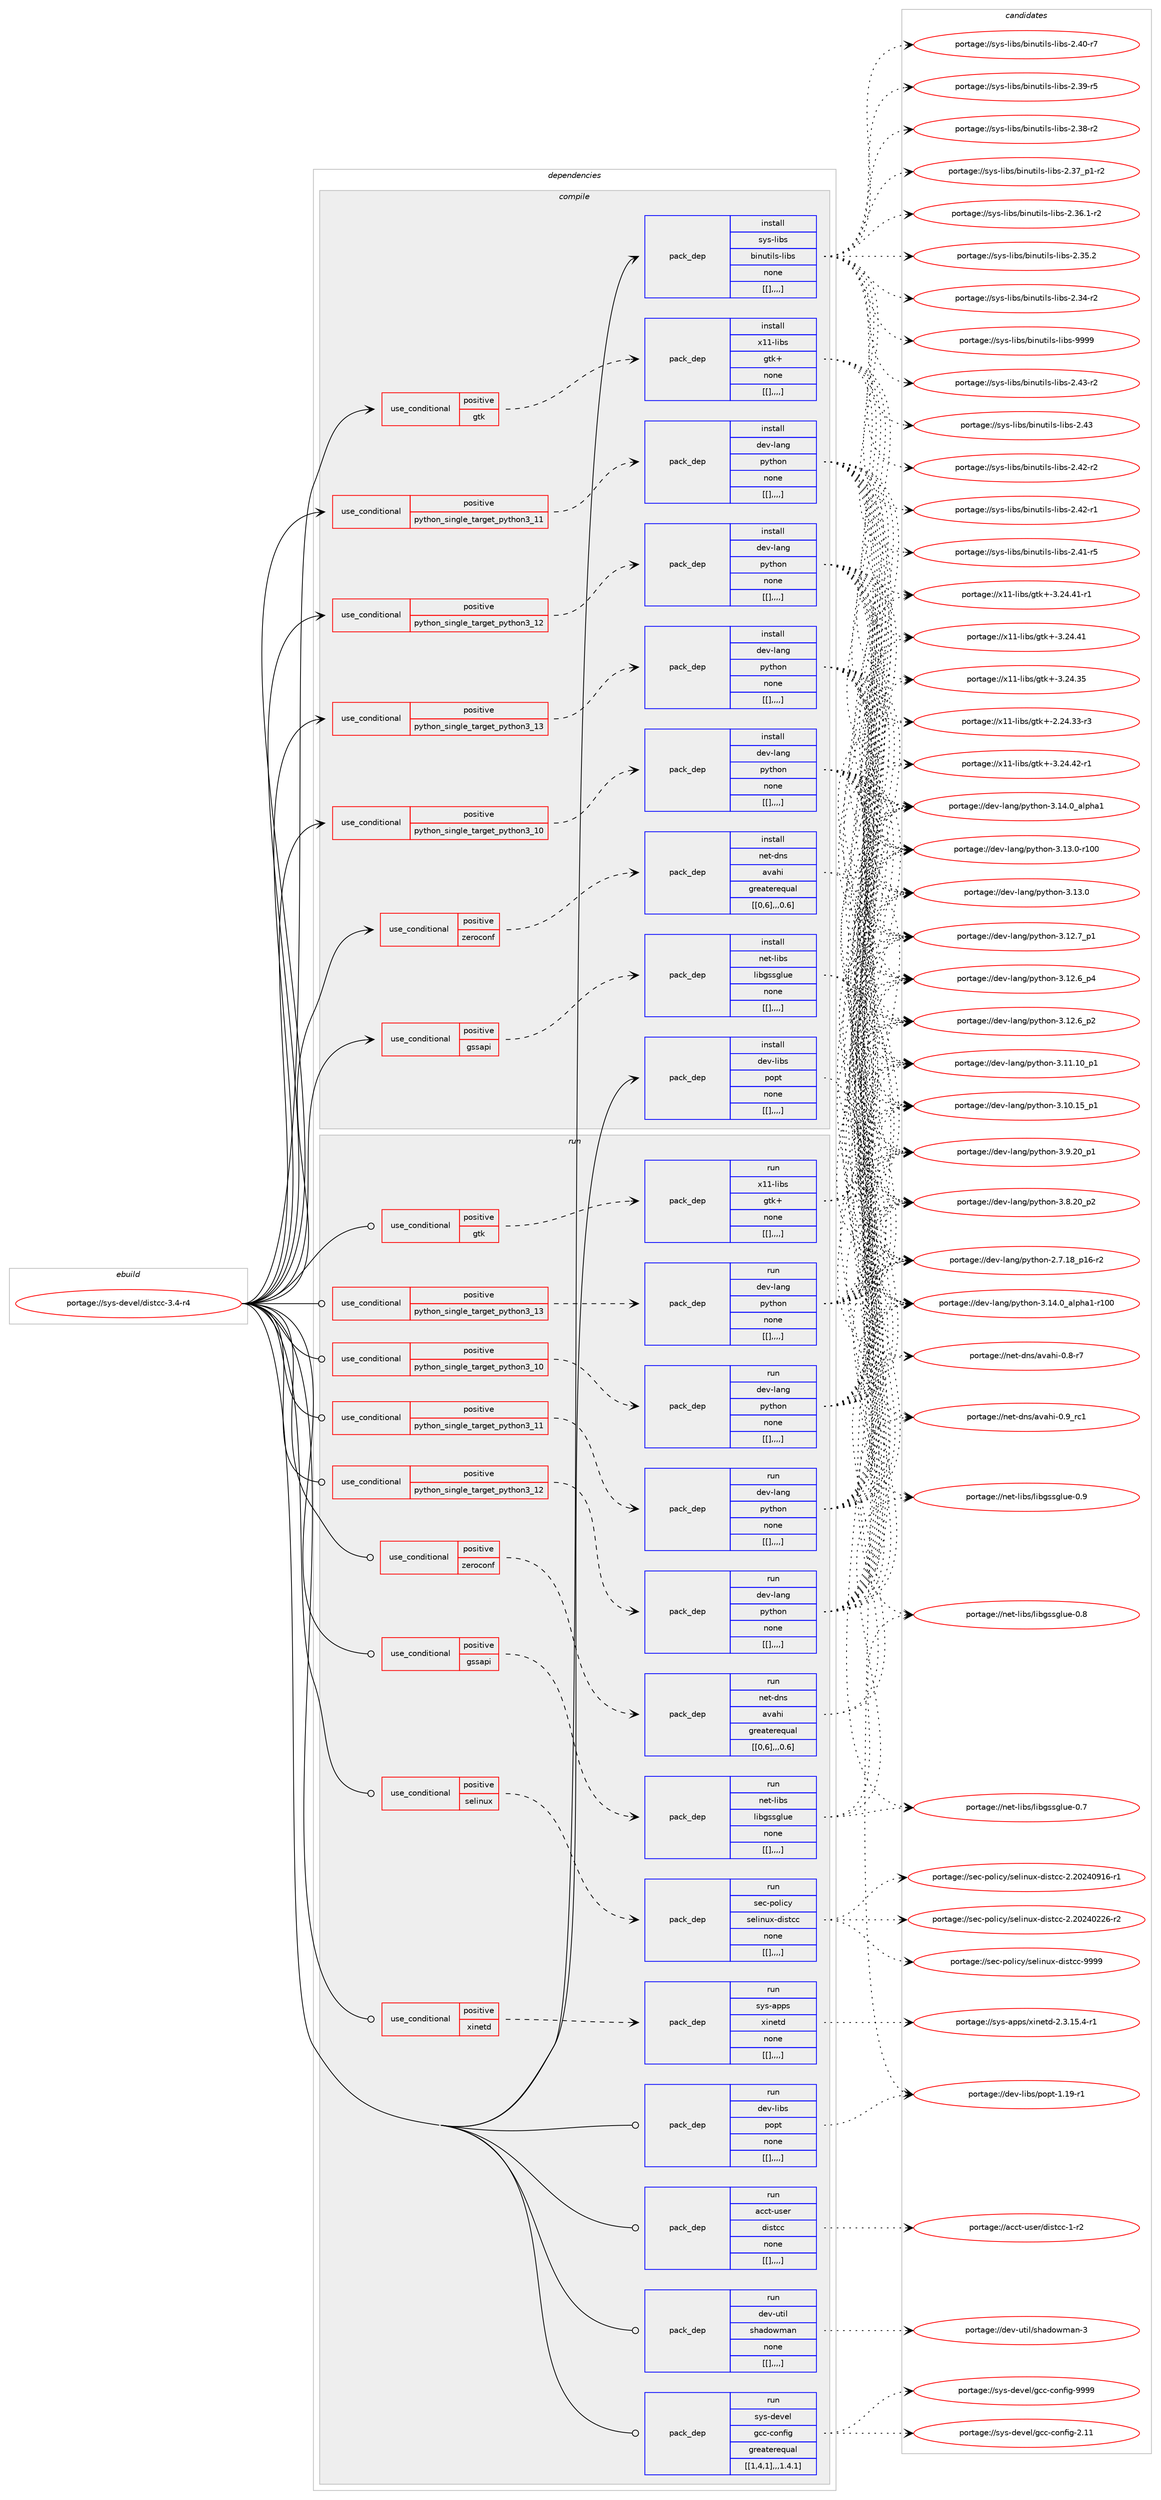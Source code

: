 digraph prolog {

# *************
# Graph options
# *************

newrank=true;
concentrate=true;
compound=true;
graph [rankdir=LR,fontname=Helvetica,fontsize=10,ranksep=1.5];#, ranksep=2.5, nodesep=0.2];
edge  [arrowhead=vee];
node  [fontname=Helvetica,fontsize=10];

# **********
# The ebuild
# **********

subgraph cluster_leftcol {
color=gray;
label=<<i>ebuild</i>>;
id [label="portage://sys-devel/distcc-3.4-r4", color=red, width=4, href="../sys-devel/distcc-3.4-r4.svg"];
}

# ****************
# The dependencies
# ****************

subgraph cluster_midcol {
color=gray;
label=<<i>dependencies</i>>;
subgraph cluster_compile {
fillcolor="#eeeeee";
style=filled;
label=<<i>compile</i>>;
subgraph cond121644 {
dependency455904 [label=<<TABLE BORDER="0" CELLBORDER="1" CELLSPACING="0" CELLPADDING="4"><TR><TD ROWSPAN="3" CELLPADDING="10">use_conditional</TD></TR><TR><TD>positive</TD></TR><TR><TD>gssapi</TD></TR></TABLE>>, shape=none, color=red];
subgraph pack331069 {
dependency455944 [label=<<TABLE BORDER="0" CELLBORDER="1" CELLSPACING="0" CELLPADDING="4" WIDTH="220"><TR><TD ROWSPAN="6" CELLPADDING="30">pack_dep</TD></TR><TR><TD WIDTH="110">install</TD></TR><TR><TD>net-libs</TD></TR><TR><TD>libgssglue</TD></TR><TR><TD>none</TD></TR><TR><TD>[[],,,,]</TD></TR></TABLE>>, shape=none, color=blue];
}
dependency455904:e -> dependency455944:w [weight=20,style="dashed",arrowhead="vee"];
}
id:e -> dependency455904:w [weight=20,style="solid",arrowhead="vee"];
subgraph cond121662 {
dependency455953 [label=<<TABLE BORDER="0" CELLBORDER="1" CELLSPACING="0" CELLPADDING="4"><TR><TD ROWSPAN="3" CELLPADDING="10">use_conditional</TD></TR><TR><TD>positive</TD></TR><TR><TD>gtk</TD></TR></TABLE>>, shape=none, color=red];
subgraph pack331072 {
dependency455955 [label=<<TABLE BORDER="0" CELLBORDER="1" CELLSPACING="0" CELLPADDING="4" WIDTH="220"><TR><TD ROWSPAN="6" CELLPADDING="30">pack_dep</TD></TR><TR><TD WIDTH="110">install</TD></TR><TR><TD>x11-libs</TD></TR><TR><TD>gtk+</TD></TR><TR><TD>none</TD></TR><TR><TD>[[],,,,]</TD></TR></TABLE>>, shape=none, color=blue];
}
dependency455953:e -> dependency455955:w [weight=20,style="dashed",arrowhead="vee"];
}
id:e -> dependency455953:w [weight=20,style="solid",arrowhead="vee"];
subgraph cond121668 {
dependency455976 [label=<<TABLE BORDER="0" CELLBORDER="1" CELLSPACING="0" CELLPADDING="4"><TR><TD ROWSPAN="3" CELLPADDING="10">use_conditional</TD></TR><TR><TD>positive</TD></TR><TR><TD>python_single_target_python3_10</TD></TR></TABLE>>, shape=none, color=red];
subgraph pack331112 {
dependency456007 [label=<<TABLE BORDER="0" CELLBORDER="1" CELLSPACING="0" CELLPADDING="4" WIDTH="220"><TR><TD ROWSPAN="6" CELLPADDING="30">pack_dep</TD></TR><TR><TD WIDTH="110">install</TD></TR><TR><TD>dev-lang</TD></TR><TR><TD>python</TD></TR><TR><TD>none</TD></TR><TR><TD>[[],,,,]</TD></TR></TABLE>>, shape=none, color=blue];
}
dependency455976:e -> dependency456007:w [weight=20,style="dashed",arrowhead="vee"];
}
id:e -> dependency455976:w [weight=20,style="solid",arrowhead="vee"];
subgraph cond121683 {
dependency456011 [label=<<TABLE BORDER="0" CELLBORDER="1" CELLSPACING="0" CELLPADDING="4"><TR><TD ROWSPAN="3" CELLPADDING="10">use_conditional</TD></TR><TR><TD>positive</TD></TR><TR><TD>python_single_target_python3_11</TD></TR></TABLE>>, shape=none, color=red];
subgraph pack331127 {
dependency456047 [label=<<TABLE BORDER="0" CELLBORDER="1" CELLSPACING="0" CELLPADDING="4" WIDTH="220"><TR><TD ROWSPAN="6" CELLPADDING="30">pack_dep</TD></TR><TR><TD WIDTH="110">install</TD></TR><TR><TD>dev-lang</TD></TR><TR><TD>python</TD></TR><TR><TD>none</TD></TR><TR><TD>[[],,,,]</TD></TR></TABLE>>, shape=none, color=blue];
}
dependency456011:e -> dependency456047:w [weight=20,style="dashed",arrowhead="vee"];
}
id:e -> dependency456011:w [weight=20,style="solid",arrowhead="vee"];
subgraph cond121693 {
dependency456050 [label=<<TABLE BORDER="0" CELLBORDER="1" CELLSPACING="0" CELLPADDING="4"><TR><TD ROWSPAN="3" CELLPADDING="10">use_conditional</TD></TR><TR><TD>positive</TD></TR><TR><TD>python_single_target_python3_12</TD></TR></TABLE>>, shape=none, color=red];
subgraph pack331150 {
dependency456084 [label=<<TABLE BORDER="0" CELLBORDER="1" CELLSPACING="0" CELLPADDING="4" WIDTH="220"><TR><TD ROWSPAN="6" CELLPADDING="30">pack_dep</TD></TR><TR><TD WIDTH="110">install</TD></TR><TR><TD>dev-lang</TD></TR><TR><TD>python</TD></TR><TR><TD>none</TD></TR><TR><TD>[[],,,,]</TD></TR></TABLE>>, shape=none, color=blue];
}
dependency456050:e -> dependency456084:w [weight=20,style="dashed",arrowhead="vee"];
}
id:e -> dependency456050:w [weight=20,style="solid",arrowhead="vee"];
subgraph cond121710 {
dependency456088 [label=<<TABLE BORDER="0" CELLBORDER="1" CELLSPACING="0" CELLPADDING="4"><TR><TD ROWSPAN="3" CELLPADDING="10">use_conditional</TD></TR><TR><TD>positive</TD></TR><TR><TD>python_single_target_python3_13</TD></TR></TABLE>>, shape=none, color=red];
subgraph pack331190 {
dependency456164 [label=<<TABLE BORDER="0" CELLBORDER="1" CELLSPACING="0" CELLPADDING="4" WIDTH="220"><TR><TD ROWSPAN="6" CELLPADDING="30">pack_dep</TD></TR><TR><TD WIDTH="110">install</TD></TR><TR><TD>dev-lang</TD></TR><TR><TD>python</TD></TR><TR><TD>none</TD></TR><TR><TD>[[],,,,]</TD></TR></TABLE>>, shape=none, color=blue];
}
dependency456088:e -> dependency456164:w [weight=20,style="dashed",arrowhead="vee"];
}
id:e -> dependency456088:w [weight=20,style="solid",arrowhead="vee"];
subgraph cond121752 {
dependency456182 [label=<<TABLE BORDER="0" CELLBORDER="1" CELLSPACING="0" CELLPADDING="4"><TR><TD ROWSPAN="3" CELLPADDING="10">use_conditional</TD></TR><TR><TD>positive</TD></TR><TR><TD>zeroconf</TD></TR></TABLE>>, shape=none, color=red];
subgraph pack331234 {
dependency456245 [label=<<TABLE BORDER="0" CELLBORDER="1" CELLSPACING="0" CELLPADDING="4" WIDTH="220"><TR><TD ROWSPAN="6" CELLPADDING="30">pack_dep</TD></TR><TR><TD WIDTH="110">install</TD></TR><TR><TD>net-dns</TD></TR><TR><TD>avahi</TD></TR><TR><TD>greaterequal</TD></TR><TR><TD>[[0,6],,,0.6]</TD></TR></TABLE>>, shape=none, color=blue];
}
dependency456182:e -> dependency456245:w [weight=20,style="dashed",arrowhead="vee"];
}
id:e -> dependency456182:w [weight=20,style="solid",arrowhead="vee"];
subgraph pack331272 {
dependency456270 [label=<<TABLE BORDER="0" CELLBORDER="1" CELLSPACING="0" CELLPADDING="4" WIDTH="220"><TR><TD ROWSPAN="6" CELLPADDING="30">pack_dep</TD></TR><TR><TD WIDTH="110">install</TD></TR><TR><TD>dev-libs</TD></TR><TR><TD>popt</TD></TR><TR><TD>none</TD></TR><TR><TD>[[],,,,]</TD></TR></TABLE>>, shape=none, color=blue];
}
id:e -> dependency456270:w [weight=20,style="solid",arrowhead="vee"];
subgraph pack331321 {
dependency456377 [label=<<TABLE BORDER="0" CELLBORDER="1" CELLSPACING="0" CELLPADDING="4" WIDTH="220"><TR><TD ROWSPAN="6" CELLPADDING="30">pack_dep</TD></TR><TR><TD WIDTH="110">install</TD></TR><TR><TD>sys-libs</TD></TR><TR><TD>binutils-libs</TD></TR><TR><TD>none</TD></TR><TR><TD>[[],,,,]</TD></TR></TABLE>>, shape=none, color=blue];
}
id:e -> dependency456377:w [weight=20,style="solid",arrowhead="vee"];
}
subgraph cluster_compileandrun {
fillcolor="#eeeeee";
style=filled;
label=<<i>compile and run</i>>;
}
subgraph cluster_run {
fillcolor="#eeeeee";
style=filled;
label=<<i>run</i>>;
subgraph cond121840 {
dependency456382 [label=<<TABLE BORDER="0" CELLBORDER="1" CELLSPACING="0" CELLPADDING="4"><TR><TD ROWSPAN="3" CELLPADDING="10">use_conditional</TD></TR><TR><TD>positive</TD></TR><TR><TD>gssapi</TD></TR></TABLE>>, shape=none, color=red];
subgraph pack331360 {
dependency456429 [label=<<TABLE BORDER="0" CELLBORDER="1" CELLSPACING="0" CELLPADDING="4" WIDTH="220"><TR><TD ROWSPAN="6" CELLPADDING="30">pack_dep</TD></TR><TR><TD WIDTH="110">run</TD></TR><TR><TD>net-libs</TD></TR><TR><TD>libgssglue</TD></TR><TR><TD>none</TD></TR><TR><TD>[[],,,,]</TD></TR></TABLE>>, shape=none, color=blue];
}
dependency456382:e -> dependency456429:w [weight=20,style="dashed",arrowhead="vee"];
}
id:e -> dependency456382:w [weight=20,style="solid",arrowhead="odot"];
subgraph cond121859 {
dependency456460 [label=<<TABLE BORDER="0" CELLBORDER="1" CELLSPACING="0" CELLPADDING="4"><TR><TD ROWSPAN="3" CELLPADDING="10">use_conditional</TD></TR><TR><TD>positive</TD></TR><TR><TD>gtk</TD></TR></TABLE>>, shape=none, color=red];
subgraph pack331386 {
dependency456484 [label=<<TABLE BORDER="0" CELLBORDER="1" CELLSPACING="0" CELLPADDING="4" WIDTH="220"><TR><TD ROWSPAN="6" CELLPADDING="30">pack_dep</TD></TR><TR><TD WIDTH="110">run</TD></TR><TR><TD>x11-libs</TD></TR><TR><TD>gtk+</TD></TR><TR><TD>none</TD></TR><TR><TD>[[],,,,]</TD></TR></TABLE>>, shape=none, color=blue];
}
dependency456460:e -> dependency456484:w [weight=20,style="dashed",arrowhead="vee"];
}
id:e -> dependency456460:w [weight=20,style="solid",arrowhead="odot"];
subgraph cond121885 {
dependency456504 [label=<<TABLE BORDER="0" CELLBORDER="1" CELLSPACING="0" CELLPADDING="4"><TR><TD ROWSPAN="3" CELLPADDING="10">use_conditional</TD></TR><TR><TD>positive</TD></TR><TR><TD>python_single_target_python3_10</TD></TR></TABLE>>, shape=none, color=red];
subgraph pack331405 {
dependency456678 [label=<<TABLE BORDER="0" CELLBORDER="1" CELLSPACING="0" CELLPADDING="4" WIDTH="220"><TR><TD ROWSPAN="6" CELLPADDING="30">pack_dep</TD></TR><TR><TD WIDTH="110">run</TD></TR><TR><TD>dev-lang</TD></TR><TR><TD>python</TD></TR><TR><TD>none</TD></TR><TR><TD>[[],,,,]</TD></TR></TABLE>>, shape=none, color=blue];
}
dependency456504:e -> dependency456678:w [weight=20,style="dashed",arrowhead="vee"];
}
id:e -> dependency456504:w [weight=20,style="solid",arrowhead="odot"];
subgraph cond121961 {
dependency456729 [label=<<TABLE BORDER="0" CELLBORDER="1" CELLSPACING="0" CELLPADDING="4"><TR><TD ROWSPAN="3" CELLPADDING="10">use_conditional</TD></TR><TR><TD>positive</TD></TR><TR><TD>python_single_target_python3_11</TD></TR></TABLE>>, shape=none, color=red];
subgraph pack331559 {
dependency456775 [label=<<TABLE BORDER="0" CELLBORDER="1" CELLSPACING="0" CELLPADDING="4" WIDTH="220"><TR><TD ROWSPAN="6" CELLPADDING="30">pack_dep</TD></TR><TR><TD WIDTH="110">run</TD></TR><TR><TD>dev-lang</TD></TR><TR><TD>python</TD></TR><TR><TD>none</TD></TR><TR><TD>[[],,,,]</TD></TR></TABLE>>, shape=none, color=blue];
}
dependency456729:e -> dependency456775:w [weight=20,style="dashed",arrowhead="vee"];
}
id:e -> dependency456729:w [weight=20,style="solid",arrowhead="odot"];
subgraph cond121995 {
dependency456826 [label=<<TABLE BORDER="0" CELLBORDER="1" CELLSPACING="0" CELLPADDING="4"><TR><TD ROWSPAN="3" CELLPADDING="10">use_conditional</TD></TR><TR><TD>positive</TD></TR><TR><TD>python_single_target_python3_12</TD></TR></TABLE>>, shape=none, color=red];
subgraph pack331684 {
dependency456936 [label=<<TABLE BORDER="0" CELLBORDER="1" CELLSPACING="0" CELLPADDING="4" WIDTH="220"><TR><TD ROWSPAN="6" CELLPADDING="30">pack_dep</TD></TR><TR><TD WIDTH="110">run</TD></TR><TR><TD>dev-lang</TD></TR><TR><TD>python</TD></TR><TR><TD>none</TD></TR><TR><TD>[[],,,,]</TD></TR></TABLE>>, shape=none, color=blue];
}
dependency456826:e -> dependency456936:w [weight=20,style="dashed",arrowhead="vee"];
}
id:e -> dependency456826:w [weight=20,style="solid",arrowhead="odot"];
subgraph cond122042 {
dependency456994 [label=<<TABLE BORDER="0" CELLBORDER="1" CELLSPACING="0" CELLPADDING="4"><TR><TD ROWSPAN="3" CELLPADDING="10">use_conditional</TD></TR><TR><TD>positive</TD></TR><TR><TD>python_single_target_python3_13</TD></TR></TABLE>>, shape=none, color=red];
subgraph pack331737 {
dependency456998 [label=<<TABLE BORDER="0" CELLBORDER="1" CELLSPACING="0" CELLPADDING="4" WIDTH="220"><TR><TD ROWSPAN="6" CELLPADDING="30">pack_dep</TD></TR><TR><TD WIDTH="110">run</TD></TR><TR><TD>dev-lang</TD></TR><TR><TD>python</TD></TR><TR><TD>none</TD></TR><TR><TD>[[],,,,]</TD></TR></TABLE>>, shape=none, color=blue];
}
dependency456994:e -> dependency456998:w [weight=20,style="dashed",arrowhead="vee"];
}
id:e -> dependency456994:w [weight=20,style="solid",arrowhead="odot"];
subgraph cond122053 {
dependency457004 [label=<<TABLE BORDER="0" CELLBORDER="1" CELLSPACING="0" CELLPADDING="4"><TR><TD ROWSPAN="3" CELLPADDING="10">use_conditional</TD></TR><TR><TD>positive</TD></TR><TR><TD>selinux</TD></TR></TABLE>>, shape=none, color=red];
subgraph pack331762 {
dependency457110 [label=<<TABLE BORDER="0" CELLBORDER="1" CELLSPACING="0" CELLPADDING="4" WIDTH="220"><TR><TD ROWSPAN="6" CELLPADDING="30">pack_dep</TD></TR><TR><TD WIDTH="110">run</TD></TR><TR><TD>sec-policy</TD></TR><TR><TD>selinux-distcc</TD></TR><TR><TD>none</TD></TR><TR><TD>[[],,,,]</TD></TR></TABLE>>, shape=none, color=blue];
}
dependency457004:e -> dependency457110:w [weight=20,style="dashed",arrowhead="vee"];
}
id:e -> dependency457004:w [weight=20,style="solid",arrowhead="odot"];
subgraph cond122091 {
dependency457120 [label=<<TABLE BORDER="0" CELLBORDER="1" CELLSPACING="0" CELLPADDING="4"><TR><TD ROWSPAN="3" CELLPADDING="10">use_conditional</TD></TR><TR><TD>positive</TD></TR><TR><TD>xinetd</TD></TR></TABLE>>, shape=none, color=red];
subgraph pack331816 {
dependency457141 [label=<<TABLE BORDER="0" CELLBORDER="1" CELLSPACING="0" CELLPADDING="4" WIDTH="220"><TR><TD ROWSPAN="6" CELLPADDING="30">pack_dep</TD></TR><TR><TD WIDTH="110">run</TD></TR><TR><TD>sys-apps</TD></TR><TR><TD>xinetd</TD></TR><TR><TD>none</TD></TR><TR><TD>[[],,,,]</TD></TR></TABLE>>, shape=none, color=blue];
}
dependency457120:e -> dependency457141:w [weight=20,style="dashed",arrowhead="vee"];
}
id:e -> dependency457120:w [weight=20,style="solid",arrowhead="odot"];
subgraph cond122113 {
dependency457304 [label=<<TABLE BORDER="0" CELLBORDER="1" CELLSPACING="0" CELLPADDING="4"><TR><TD ROWSPAN="3" CELLPADDING="10">use_conditional</TD></TR><TR><TD>positive</TD></TR><TR><TD>zeroconf</TD></TR></TABLE>>, shape=none, color=red];
subgraph pack331968 {
dependency457481 [label=<<TABLE BORDER="0" CELLBORDER="1" CELLSPACING="0" CELLPADDING="4" WIDTH="220"><TR><TD ROWSPAN="6" CELLPADDING="30">pack_dep</TD></TR><TR><TD WIDTH="110">run</TD></TR><TR><TD>net-dns</TD></TR><TR><TD>avahi</TD></TR><TR><TD>greaterequal</TD></TR><TR><TD>[[0,6],,,0.6]</TD></TR></TABLE>>, shape=none, color=blue];
}
dependency457304:e -> dependency457481:w [weight=20,style="dashed",arrowhead="vee"];
}
id:e -> dependency457304:w [weight=20,style="solid",arrowhead="odot"];
subgraph pack332061 {
dependency457564 [label=<<TABLE BORDER="0" CELLBORDER="1" CELLSPACING="0" CELLPADDING="4" WIDTH="220"><TR><TD ROWSPAN="6" CELLPADDING="30">pack_dep</TD></TR><TR><TD WIDTH="110">run</TD></TR><TR><TD>acct-user</TD></TR><TR><TD>distcc</TD></TR><TR><TD>none</TD></TR><TR><TD>[[],,,,]</TD></TR></TABLE>>, shape=none, color=blue];
}
id:e -> dependency457564:w [weight=20,style="solid",arrowhead="odot"];
subgraph pack332131 {
dependency457678 [label=<<TABLE BORDER="0" CELLBORDER="1" CELLSPACING="0" CELLPADDING="4" WIDTH="220"><TR><TD ROWSPAN="6" CELLPADDING="30">pack_dep</TD></TR><TR><TD WIDTH="110">run</TD></TR><TR><TD>dev-libs</TD></TR><TR><TD>popt</TD></TR><TR><TD>none</TD></TR><TR><TD>[[],,,,]</TD></TR></TABLE>>, shape=none, color=blue];
}
id:e -> dependency457678:w [weight=20,style="solid",arrowhead="odot"];
subgraph pack332192 {
dependency457714 [label=<<TABLE BORDER="0" CELLBORDER="1" CELLSPACING="0" CELLPADDING="4" WIDTH="220"><TR><TD ROWSPAN="6" CELLPADDING="30">pack_dep</TD></TR><TR><TD WIDTH="110">run</TD></TR><TR><TD>dev-util</TD></TR><TR><TD>shadowman</TD></TR><TR><TD>none</TD></TR><TR><TD>[[],,,,]</TD></TR></TABLE>>, shape=none, color=blue];
}
id:e -> dependency457714:w [weight=20,style="solid",arrowhead="odot"];
subgraph pack332245 {
dependency457808 [label=<<TABLE BORDER="0" CELLBORDER="1" CELLSPACING="0" CELLPADDING="4" WIDTH="220"><TR><TD ROWSPAN="6" CELLPADDING="30">pack_dep</TD></TR><TR><TD WIDTH="110">run</TD></TR><TR><TD>sys-devel</TD></TR><TR><TD>gcc-config</TD></TR><TR><TD>greaterequal</TD></TR><TR><TD>[[1,4,1],,,1.4.1]</TD></TR></TABLE>>, shape=none, color=blue];
}
id:e -> dependency457808:w [weight=20,style="solid",arrowhead="odot"];
}
}

# **************
# The candidates
# **************

subgraph cluster_choices {
rank=same;
color=gray;
label=<<i>candidates</i>>;

subgraph choice331198 {
color=black;
nodesep=1;
choice1101011164510810598115471081059810311511510310811710145484657 [label="portage://net-libs/libgssglue-0.9", color=red, width=4,href="../net-libs/libgssglue-0.9.svg"];
choice1101011164510810598115471081059810311511510310811710145484656 [label="portage://net-libs/libgssglue-0.8", color=red, width=4,href="../net-libs/libgssglue-0.8.svg"];
choice1101011164510810598115471081059810311511510310811710145484655 [label="portage://net-libs/libgssglue-0.7", color=red, width=4,href="../net-libs/libgssglue-0.7.svg"];
dependency455944:e -> choice1101011164510810598115471081059810311511510310811710145484657:w [style=dotted,weight="100"];
dependency455944:e -> choice1101011164510810598115471081059810311511510310811710145484656:w [style=dotted,weight="100"];
dependency455944:e -> choice1101011164510810598115471081059810311511510310811710145484655:w [style=dotted,weight="100"];
}
subgraph choice331225 {
color=black;
nodesep=1;
choice12049494510810598115471031161074345514650524652504511449 [label="portage://x11-libs/gtk+-3.24.42-r1", color=red, width=4,href="../x11-libs/gtk+-3.24.42-r1.svg"];
choice12049494510810598115471031161074345514650524652494511449 [label="portage://x11-libs/gtk+-3.24.41-r1", color=red, width=4,href="../x11-libs/gtk+-3.24.41-r1.svg"];
choice1204949451081059811547103116107434551465052465249 [label="portage://x11-libs/gtk+-3.24.41", color=red, width=4,href="../x11-libs/gtk+-3.24.41.svg"];
choice1204949451081059811547103116107434551465052465153 [label="portage://x11-libs/gtk+-3.24.35", color=red, width=4,href="../x11-libs/gtk+-3.24.35.svg"];
choice12049494510810598115471031161074345504650524651514511451 [label="portage://x11-libs/gtk+-2.24.33-r3", color=red, width=4,href="../x11-libs/gtk+-2.24.33-r3.svg"];
dependency455955:e -> choice12049494510810598115471031161074345514650524652504511449:w [style=dotted,weight="100"];
dependency455955:e -> choice12049494510810598115471031161074345514650524652494511449:w [style=dotted,weight="100"];
dependency455955:e -> choice1204949451081059811547103116107434551465052465249:w [style=dotted,weight="100"];
dependency455955:e -> choice1204949451081059811547103116107434551465052465153:w [style=dotted,weight="100"];
dependency455955:e -> choice12049494510810598115471031161074345504650524651514511451:w [style=dotted,weight="100"];
}
subgraph choice331234 {
color=black;
nodesep=1;
choice100101118451089711010347112121116104111110455146495246489597108112104974945114494848 [label="portage://dev-lang/python-3.14.0_alpha1-r100", color=red, width=4,href="../dev-lang/python-3.14.0_alpha1-r100.svg"];
choice1001011184510897110103471121211161041111104551464952464895971081121049749 [label="portage://dev-lang/python-3.14.0_alpha1", color=red, width=4,href="../dev-lang/python-3.14.0_alpha1.svg"];
choice1001011184510897110103471121211161041111104551464951464845114494848 [label="portage://dev-lang/python-3.13.0-r100", color=red, width=4,href="../dev-lang/python-3.13.0-r100.svg"];
choice10010111845108971101034711212111610411111045514649514648 [label="portage://dev-lang/python-3.13.0", color=red, width=4,href="../dev-lang/python-3.13.0.svg"];
choice100101118451089711010347112121116104111110455146495046559511249 [label="portage://dev-lang/python-3.12.7_p1", color=red, width=4,href="../dev-lang/python-3.12.7_p1.svg"];
choice100101118451089711010347112121116104111110455146495046549511252 [label="portage://dev-lang/python-3.12.6_p4", color=red, width=4,href="../dev-lang/python-3.12.6_p4.svg"];
choice100101118451089711010347112121116104111110455146495046549511250 [label="portage://dev-lang/python-3.12.6_p2", color=red, width=4,href="../dev-lang/python-3.12.6_p2.svg"];
choice10010111845108971101034711212111610411111045514649494649489511249 [label="portage://dev-lang/python-3.11.10_p1", color=red, width=4,href="../dev-lang/python-3.11.10_p1.svg"];
choice10010111845108971101034711212111610411111045514649484649539511249 [label="portage://dev-lang/python-3.10.15_p1", color=red, width=4,href="../dev-lang/python-3.10.15_p1.svg"];
choice100101118451089711010347112121116104111110455146574650489511249 [label="portage://dev-lang/python-3.9.20_p1", color=red, width=4,href="../dev-lang/python-3.9.20_p1.svg"];
choice100101118451089711010347112121116104111110455146564650489511250 [label="portage://dev-lang/python-3.8.20_p2", color=red, width=4,href="../dev-lang/python-3.8.20_p2.svg"];
choice100101118451089711010347112121116104111110455046554649569511249544511450 [label="portage://dev-lang/python-2.7.18_p16-r2", color=red, width=4,href="../dev-lang/python-2.7.18_p16-r2.svg"];
dependency456007:e -> choice100101118451089711010347112121116104111110455146495246489597108112104974945114494848:w [style=dotted,weight="100"];
dependency456007:e -> choice1001011184510897110103471121211161041111104551464952464895971081121049749:w [style=dotted,weight="100"];
dependency456007:e -> choice1001011184510897110103471121211161041111104551464951464845114494848:w [style=dotted,weight="100"];
dependency456007:e -> choice10010111845108971101034711212111610411111045514649514648:w [style=dotted,weight="100"];
dependency456007:e -> choice100101118451089711010347112121116104111110455146495046559511249:w [style=dotted,weight="100"];
dependency456007:e -> choice100101118451089711010347112121116104111110455146495046549511252:w [style=dotted,weight="100"];
dependency456007:e -> choice100101118451089711010347112121116104111110455146495046549511250:w [style=dotted,weight="100"];
dependency456007:e -> choice10010111845108971101034711212111610411111045514649494649489511249:w [style=dotted,weight="100"];
dependency456007:e -> choice10010111845108971101034711212111610411111045514649484649539511249:w [style=dotted,weight="100"];
dependency456007:e -> choice100101118451089711010347112121116104111110455146574650489511249:w [style=dotted,weight="100"];
dependency456007:e -> choice100101118451089711010347112121116104111110455146564650489511250:w [style=dotted,weight="100"];
dependency456007:e -> choice100101118451089711010347112121116104111110455046554649569511249544511450:w [style=dotted,weight="100"];
}
subgraph choice331248 {
color=black;
nodesep=1;
choice100101118451089711010347112121116104111110455146495246489597108112104974945114494848 [label="portage://dev-lang/python-3.14.0_alpha1-r100", color=red, width=4,href="../dev-lang/python-3.14.0_alpha1-r100.svg"];
choice1001011184510897110103471121211161041111104551464952464895971081121049749 [label="portage://dev-lang/python-3.14.0_alpha1", color=red, width=4,href="../dev-lang/python-3.14.0_alpha1.svg"];
choice1001011184510897110103471121211161041111104551464951464845114494848 [label="portage://dev-lang/python-3.13.0-r100", color=red, width=4,href="../dev-lang/python-3.13.0-r100.svg"];
choice10010111845108971101034711212111610411111045514649514648 [label="portage://dev-lang/python-3.13.0", color=red, width=4,href="../dev-lang/python-3.13.0.svg"];
choice100101118451089711010347112121116104111110455146495046559511249 [label="portage://dev-lang/python-3.12.7_p1", color=red, width=4,href="../dev-lang/python-3.12.7_p1.svg"];
choice100101118451089711010347112121116104111110455146495046549511252 [label="portage://dev-lang/python-3.12.6_p4", color=red, width=4,href="../dev-lang/python-3.12.6_p4.svg"];
choice100101118451089711010347112121116104111110455146495046549511250 [label="portage://dev-lang/python-3.12.6_p2", color=red, width=4,href="../dev-lang/python-3.12.6_p2.svg"];
choice10010111845108971101034711212111610411111045514649494649489511249 [label="portage://dev-lang/python-3.11.10_p1", color=red, width=4,href="../dev-lang/python-3.11.10_p1.svg"];
choice10010111845108971101034711212111610411111045514649484649539511249 [label="portage://dev-lang/python-3.10.15_p1", color=red, width=4,href="../dev-lang/python-3.10.15_p1.svg"];
choice100101118451089711010347112121116104111110455146574650489511249 [label="portage://dev-lang/python-3.9.20_p1", color=red, width=4,href="../dev-lang/python-3.9.20_p1.svg"];
choice100101118451089711010347112121116104111110455146564650489511250 [label="portage://dev-lang/python-3.8.20_p2", color=red, width=4,href="../dev-lang/python-3.8.20_p2.svg"];
choice100101118451089711010347112121116104111110455046554649569511249544511450 [label="portage://dev-lang/python-2.7.18_p16-r2", color=red, width=4,href="../dev-lang/python-2.7.18_p16-r2.svg"];
dependency456047:e -> choice100101118451089711010347112121116104111110455146495246489597108112104974945114494848:w [style=dotted,weight="100"];
dependency456047:e -> choice1001011184510897110103471121211161041111104551464952464895971081121049749:w [style=dotted,weight="100"];
dependency456047:e -> choice1001011184510897110103471121211161041111104551464951464845114494848:w [style=dotted,weight="100"];
dependency456047:e -> choice10010111845108971101034711212111610411111045514649514648:w [style=dotted,weight="100"];
dependency456047:e -> choice100101118451089711010347112121116104111110455146495046559511249:w [style=dotted,weight="100"];
dependency456047:e -> choice100101118451089711010347112121116104111110455146495046549511252:w [style=dotted,weight="100"];
dependency456047:e -> choice100101118451089711010347112121116104111110455146495046549511250:w [style=dotted,weight="100"];
dependency456047:e -> choice10010111845108971101034711212111610411111045514649494649489511249:w [style=dotted,weight="100"];
dependency456047:e -> choice10010111845108971101034711212111610411111045514649484649539511249:w [style=dotted,weight="100"];
dependency456047:e -> choice100101118451089711010347112121116104111110455146574650489511249:w [style=dotted,weight="100"];
dependency456047:e -> choice100101118451089711010347112121116104111110455146564650489511250:w [style=dotted,weight="100"];
dependency456047:e -> choice100101118451089711010347112121116104111110455046554649569511249544511450:w [style=dotted,weight="100"];
}
subgraph choice331290 {
color=black;
nodesep=1;
choice100101118451089711010347112121116104111110455146495246489597108112104974945114494848 [label="portage://dev-lang/python-3.14.0_alpha1-r100", color=red, width=4,href="../dev-lang/python-3.14.0_alpha1-r100.svg"];
choice1001011184510897110103471121211161041111104551464952464895971081121049749 [label="portage://dev-lang/python-3.14.0_alpha1", color=red, width=4,href="../dev-lang/python-3.14.0_alpha1.svg"];
choice1001011184510897110103471121211161041111104551464951464845114494848 [label="portage://dev-lang/python-3.13.0-r100", color=red, width=4,href="../dev-lang/python-3.13.0-r100.svg"];
choice10010111845108971101034711212111610411111045514649514648 [label="portage://dev-lang/python-3.13.0", color=red, width=4,href="../dev-lang/python-3.13.0.svg"];
choice100101118451089711010347112121116104111110455146495046559511249 [label="portage://dev-lang/python-3.12.7_p1", color=red, width=4,href="../dev-lang/python-3.12.7_p1.svg"];
choice100101118451089711010347112121116104111110455146495046549511252 [label="portage://dev-lang/python-3.12.6_p4", color=red, width=4,href="../dev-lang/python-3.12.6_p4.svg"];
choice100101118451089711010347112121116104111110455146495046549511250 [label="portage://dev-lang/python-3.12.6_p2", color=red, width=4,href="../dev-lang/python-3.12.6_p2.svg"];
choice10010111845108971101034711212111610411111045514649494649489511249 [label="portage://dev-lang/python-3.11.10_p1", color=red, width=4,href="../dev-lang/python-3.11.10_p1.svg"];
choice10010111845108971101034711212111610411111045514649484649539511249 [label="portage://dev-lang/python-3.10.15_p1", color=red, width=4,href="../dev-lang/python-3.10.15_p1.svg"];
choice100101118451089711010347112121116104111110455146574650489511249 [label="portage://dev-lang/python-3.9.20_p1", color=red, width=4,href="../dev-lang/python-3.9.20_p1.svg"];
choice100101118451089711010347112121116104111110455146564650489511250 [label="portage://dev-lang/python-3.8.20_p2", color=red, width=4,href="../dev-lang/python-3.8.20_p2.svg"];
choice100101118451089711010347112121116104111110455046554649569511249544511450 [label="portage://dev-lang/python-2.7.18_p16-r2", color=red, width=4,href="../dev-lang/python-2.7.18_p16-r2.svg"];
dependency456084:e -> choice100101118451089711010347112121116104111110455146495246489597108112104974945114494848:w [style=dotted,weight="100"];
dependency456084:e -> choice1001011184510897110103471121211161041111104551464952464895971081121049749:w [style=dotted,weight="100"];
dependency456084:e -> choice1001011184510897110103471121211161041111104551464951464845114494848:w [style=dotted,weight="100"];
dependency456084:e -> choice10010111845108971101034711212111610411111045514649514648:w [style=dotted,weight="100"];
dependency456084:e -> choice100101118451089711010347112121116104111110455146495046559511249:w [style=dotted,weight="100"];
dependency456084:e -> choice100101118451089711010347112121116104111110455146495046549511252:w [style=dotted,weight="100"];
dependency456084:e -> choice100101118451089711010347112121116104111110455146495046549511250:w [style=dotted,weight="100"];
dependency456084:e -> choice10010111845108971101034711212111610411111045514649494649489511249:w [style=dotted,weight="100"];
dependency456084:e -> choice10010111845108971101034711212111610411111045514649484649539511249:w [style=dotted,weight="100"];
dependency456084:e -> choice100101118451089711010347112121116104111110455146574650489511249:w [style=dotted,weight="100"];
dependency456084:e -> choice100101118451089711010347112121116104111110455146564650489511250:w [style=dotted,weight="100"];
dependency456084:e -> choice100101118451089711010347112121116104111110455046554649569511249544511450:w [style=dotted,weight="100"];
}
subgraph choice331305 {
color=black;
nodesep=1;
choice100101118451089711010347112121116104111110455146495246489597108112104974945114494848 [label="portage://dev-lang/python-3.14.0_alpha1-r100", color=red, width=4,href="../dev-lang/python-3.14.0_alpha1-r100.svg"];
choice1001011184510897110103471121211161041111104551464952464895971081121049749 [label="portage://dev-lang/python-3.14.0_alpha1", color=red, width=4,href="../dev-lang/python-3.14.0_alpha1.svg"];
choice1001011184510897110103471121211161041111104551464951464845114494848 [label="portage://dev-lang/python-3.13.0-r100", color=red, width=4,href="../dev-lang/python-3.13.0-r100.svg"];
choice10010111845108971101034711212111610411111045514649514648 [label="portage://dev-lang/python-3.13.0", color=red, width=4,href="../dev-lang/python-3.13.0.svg"];
choice100101118451089711010347112121116104111110455146495046559511249 [label="portage://dev-lang/python-3.12.7_p1", color=red, width=4,href="../dev-lang/python-3.12.7_p1.svg"];
choice100101118451089711010347112121116104111110455146495046549511252 [label="portage://dev-lang/python-3.12.6_p4", color=red, width=4,href="../dev-lang/python-3.12.6_p4.svg"];
choice100101118451089711010347112121116104111110455146495046549511250 [label="portage://dev-lang/python-3.12.6_p2", color=red, width=4,href="../dev-lang/python-3.12.6_p2.svg"];
choice10010111845108971101034711212111610411111045514649494649489511249 [label="portage://dev-lang/python-3.11.10_p1", color=red, width=4,href="../dev-lang/python-3.11.10_p1.svg"];
choice10010111845108971101034711212111610411111045514649484649539511249 [label="portage://dev-lang/python-3.10.15_p1", color=red, width=4,href="../dev-lang/python-3.10.15_p1.svg"];
choice100101118451089711010347112121116104111110455146574650489511249 [label="portage://dev-lang/python-3.9.20_p1", color=red, width=4,href="../dev-lang/python-3.9.20_p1.svg"];
choice100101118451089711010347112121116104111110455146564650489511250 [label="portage://dev-lang/python-3.8.20_p2", color=red, width=4,href="../dev-lang/python-3.8.20_p2.svg"];
choice100101118451089711010347112121116104111110455046554649569511249544511450 [label="portage://dev-lang/python-2.7.18_p16-r2", color=red, width=4,href="../dev-lang/python-2.7.18_p16-r2.svg"];
dependency456164:e -> choice100101118451089711010347112121116104111110455146495246489597108112104974945114494848:w [style=dotted,weight="100"];
dependency456164:e -> choice1001011184510897110103471121211161041111104551464952464895971081121049749:w [style=dotted,weight="100"];
dependency456164:e -> choice1001011184510897110103471121211161041111104551464951464845114494848:w [style=dotted,weight="100"];
dependency456164:e -> choice10010111845108971101034711212111610411111045514649514648:w [style=dotted,weight="100"];
dependency456164:e -> choice100101118451089711010347112121116104111110455146495046559511249:w [style=dotted,weight="100"];
dependency456164:e -> choice100101118451089711010347112121116104111110455146495046549511252:w [style=dotted,weight="100"];
dependency456164:e -> choice100101118451089711010347112121116104111110455146495046549511250:w [style=dotted,weight="100"];
dependency456164:e -> choice10010111845108971101034711212111610411111045514649494649489511249:w [style=dotted,weight="100"];
dependency456164:e -> choice10010111845108971101034711212111610411111045514649484649539511249:w [style=dotted,weight="100"];
dependency456164:e -> choice100101118451089711010347112121116104111110455146574650489511249:w [style=dotted,weight="100"];
dependency456164:e -> choice100101118451089711010347112121116104111110455146564650489511250:w [style=dotted,weight="100"];
dependency456164:e -> choice100101118451089711010347112121116104111110455046554649569511249544511450:w [style=dotted,weight="100"];
}
subgraph choice331323 {
color=black;
nodesep=1;
choice1101011164510011011547971189710410545484657951149949 [label="portage://net-dns/avahi-0.9_rc1", color=red, width=4,href="../net-dns/avahi-0.9_rc1.svg"];
choice11010111645100110115479711897104105454846564511455 [label="portage://net-dns/avahi-0.8-r7", color=red, width=4,href="../net-dns/avahi-0.8-r7.svg"];
dependency456245:e -> choice1101011164510011011547971189710410545484657951149949:w [style=dotted,weight="100"];
dependency456245:e -> choice11010111645100110115479711897104105454846564511455:w [style=dotted,weight="100"];
}
subgraph choice331327 {
color=black;
nodesep=1;
choice10010111845108105981154711211111211645494649574511449 [label="portage://dev-libs/popt-1.19-r1", color=red, width=4,href="../dev-libs/popt-1.19-r1.svg"];
dependency456270:e -> choice10010111845108105981154711211111211645494649574511449:w [style=dotted,weight="100"];
}
subgraph choice331400 {
color=black;
nodesep=1;
choice1151211154510810598115479810511011711610510811545108105981154557575757 [label="portage://sys-libs/binutils-libs-9999", color=red, width=4,href="../sys-libs/binutils-libs-9999.svg"];
choice11512111545108105981154798105110117116105108115451081059811545504652514511450 [label="portage://sys-libs/binutils-libs-2.43-r2", color=red, width=4,href="../sys-libs/binutils-libs-2.43-r2.svg"];
choice1151211154510810598115479810511011711610510811545108105981154550465251 [label="portage://sys-libs/binutils-libs-2.43", color=red, width=4,href="../sys-libs/binutils-libs-2.43.svg"];
choice11512111545108105981154798105110117116105108115451081059811545504652504511450 [label="portage://sys-libs/binutils-libs-2.42-r2", color=red, width=4,href="../sys-libs/binutils-libs-2.42-r2.svg"];
choice11512111545108105981154798105110117116105108115451081059811545504652504511449 [label="portage://sys-libs/binutils-libs-2.42-r1", color=red, width=4,href="../sys-libs/binutils-libs-2.42-r1.svg"];
choice11512111545108105981154798105110117116105108115451081059811545504652494511453 [label="portage://sys-libs/binutils-libs-2.41-r5", color=red, width=4,href="../sys-libs/binutils-libs-2.41-r5.svg"];
choice11512111545108105981154798105110117116105108115451081059811545504652484511455 [label="portage://sys-libs/binutils-libs-2.40-r7", color=red, width=4,href="../sys-libs/binutils-libs-2.40-r7.svg"];
choice11512111545108105981154798105110117116105108115451081059811545504651574511453 [label="portage://sys-libs/binutils-libs-2.39-r5", color=red, width=4,href="../sys-libs/binutils-libs-2.39-r5.svg"];
choice11512111545108105981154798105110117116105108115451081059811545504651564511450 [label="portage://sys-libs/binutils-libs-2.38-r2", color=red, width=4,href="../sys-libs/binutils-libs-2.38-r2.svg"];
choice115121115451081059811547981051101171161051081154510810598115455046515595112494511450 [label="portage://sys-libs/binutils-libs-2.37_p1-r2", color=red, width=4,href="../sys-libs/binutils-libs-2.37_p1-r2.svg"];
choice115121115451081059811547981051101171161051081154510810598115455046515446494511450 [label="portage://sys-libs/binutils-libs-2.36.1-r2", color=red, width=4,href="../sys-libs/binutils-libs-2.36.1-r2.svg"];
choice11512111545108105981154798105110117116105108115451081059811545504651534650 [label="portage://sys-libs/binutils-libs-2.35.2", color=red, width=4,href="../sys-libs/binutils-libs-2.35.2.svg"];
choice11512111545108105981154798105110117116105108115451081059811545504651524511450 [label="portage://sys-libs/binutils-libs-2.34-r2", color=red, width=4,href="../sys-libs/binutils-libs-2.34-r2.svg"];
dependency456377:e -> choice1151211154510810598115479810511011711610510811545108105981154557575757:w [style=dotted,weight="100"];
dependency456377:e -> choice11512111545108105981154798105110117116105108115451081059811545504652514511450:w [style=dotted,weight="100"];
dependency456377:e -> choice1151211154510810598115479810511011711610510811545108105981154550465251:w [style=dotted,weight="100"];
dependency456377:e -> choice11512111545108105981154798105110117116105108115451081059811545504652504511450:w [style=dotted,weight="100"];
dependency456377:e -> choice11512111545108105981154798105110117116105108115451081059811545504652504511449:w [style=dotted,weight="100"];
dependency456377:e -> choice11512111545108105981154798105110117116105108115451081059811545504652494511453:w [style=dotted,weight="100"];
dependency456377:e -> choice11512111545108105981154798105110117116105108115451081059811545504652484511455:w [style=dotted,weight="100"];
dependency456377:e -> choice11512111545108105981154798105110117116105108115451081059811545504651574511453:w [style=dotted,weight="100"];
dependency456377:e -> choice11512111545108105981154798105110117116105108115451081059811545504651564511450:w [style=dotted,weight="100"];
dependency456377:e -> choice115121115451081059811547981051101171161051081154510810598115455046515595112494511450:w [style=dotted,weight="100"];
dependency456377:e -> choice115121115451081059811547981051101171161051081154510810598115455046515446494511450:w [style=dotted,weight="100"];
dependency456377:e -> choice11512111545108105981154798105110117116105108115451081059811545504651534650:w [style=dotted,weight="100"];
dependency456377:e -> choice11512111545108105981154798105110117116105108115451081059811545504651524511450:w [style=dotted,weight="100"];
}
subgraph choice331419 {
color=black;
nodesep=1;
choice1101011164510810598115471081059810311511510310811710145484657 [label="portage://net-libs/libgssglue-0.9", color=red, width=4,href="../net-libs/libgssglue-0.9.svg"];
choice1101011164510810598115471081059810311511510310811710145484656 [label="portage://net-libs/libgssglue-0.8", color=red, width=4,href="../net-libs/libgssglue-0.8.svg"];
choice1101011164510810598115471081059810311511510310811710145484655 [label="portage://net-libs/libgssglue-0.7", color=red, width=4,href="../net-libs/libgssglue-0.7.svg"];
dependency456429:e -> choice1101011164510810598115471081059810311511510310811710145484657:w [style=dotted,weight="100"];
dependency456429:e -> choice1101011164510810598115471081059810311511510310811710145484656:w [style=dotted,weight="100"];
dependency456429:e -> choice1101011164510810598115471081059810311511510310811710145484655:w [style=dotted,weight="100"];
}
subgraph choice331454 {
color=black;
nodesep=1;
choice12049494510810598115471031161074345514650524652504511449 [label="portage://x11-libs/gtk+-3.24.42-r1", color=red, width=4,href="../x11-libs/gtk+-3.24.42-r1.svg"];
choice12049494510810598115471031161074345514650524652494511449 [label="portage://x11-libs/gtk+-3.24.41-r1", color=red, width=4,href="../x11-libs/gtk+-3.24.41-r1.svg"];
choice1204949451081059811547103116107434551465052465249 [label="portage://x11-libs/gtk+-3.24.41", color=red, width=4,href="../x11-libs/gtk+-3.24.41.svg"];
choice1204949451081059811547103116107434551465052465153 [label="portage://x11-libs/gtk+-3.24.35", color=red, width=4,href="../x11-libs/gtk+-3.24.35.svg"];
choice12049494510810598115471031161074345504650524651514511451 [label="portage://x11-libs/gtk+-2.24.33-r3", color=red, width=4,href="../x11-libs/gtk+-2.24.33-r3.svg"];
dependency456484:e -> choice12049494510810598115471031161074345514650524652504511449:w [style=dotted,weight="100"];
dependency456484:e -> choice12049494510810598115471031161074345514650524652494511449:w [style=dotted,weight="100"];
dependency456484:e -> choice1204949451081059811547103116107434551465052465249:w [style=dotted,weight="100"];
dependency456484:e -> choice1204949451081059811547103116107434551465052465153:w [style=dotted,weight="100"];
dependency456484:e -> choice12049494510810598115471031161074345504650524651514511451:w [style=dotted,weight="100"];
}
subgraph choice331467 {
color=black;
nodesep=1;
choice100101118451089711010347112121116104111110455146495246489597108112104974945114494848 [label="portage://dev-lang/python-3.14.0_alpha1-r100", color=red, width=4,href="../dev-lang/python-3.14.0_alpha1-r100.svg"];
choice1001011184510897110103471121211161041111104551464952464895971081121049749 [label="portage://dev-lang/python-3.14.0_alpha1", color=red, width=4,href="../dev-lang/python-3.14.0_alpha1.svg"];
choice1001011184510897110103471121211161041111104551464951464845114494848 [label="portage://dev-lang/python-3.13.0-r100", color=red, width=4,href="../dev-lang/python-3.13.0-r100.svg"];
choice10010111845108971101034711212111610411111045514649514648 [label="portage://dev-lang/python-3.13.0", color=red, width=4,href="../dev-lang/python-3.13.0.svg"];
choice100101118451089711010347112121116104111110455146495046559511249 [label="portage://dev-lang/python-3.12.7_p1", color=red, width=4,href="../dev-lang/python-3.12.7_p1.svg"];
choice100101118451089711010347112121116104111110455146495046549511252 [label="portage://dev-lang/python-3.12.6_p4", color=red, width=4,href="../dev-lang/python-3.12.6_p4.svg"];
choice100101118451089711010347112121116104111110455146495046549511250 [label="portage://dev-lang/python-3.12.6_p2", color=red, width=4,href="../dev-lang/python-3.12.6_p2.svg"];
choice10010111845108971101034711212111610411111045514649494649489511249 [label="portage://dev-lang/python-3.11.10_p1", color=red, width=4,href="../dev-lang/python-3.11.10_p1.svg"];
choice10010111845108971101034711212111610411111045514649484649539511249 [label="portage://dev-lang/python-3.10.15_p1", color=red, width=4,href="../dev-lang/python-3.10.15_p1.svg"];
choice100101118451089711010347112121116104111110455146574650489511249 [label="portage://dev-lang/python-3.9.20_p1", color=red, width=4,href="../dev-lang/python-3.9.20_p1.svg"];
choice100101118451089711010347112121116104111110455146564650489511250 [label="portage://dev-lang/python-3.8.20_p2", color=red, width=4,href="../dev-lang/python-3.8.20_p2.svg"];
choice100101118451089711010347112121116104111110455046554649569511249544511450 [label="portage://dev-lang/python-2.7.18_p16-r2", color=red, width=4,href="../dev-lang/python-2.7.18_p16-r2.svg"];
dependency456678:e -> choice100101118451089711010347112121116104111110455146495246489597108112104974945114494848:w [style=dotted,weight="100"];
dependency456678:e -> choice1001011184510897110103471121211161041111104551464952464895971081121049749:w [style=dotted,weight="100"];
dependency456678:e -> choice1001011184510897110103471121211161041111104551464951464845114494848:w [style=dotted,weight="100"];
dependency456678:e -> choice10010111845108971101034711212111610411111045514649514648:w [style=dotted,weight="100"];
dependency456678:e -> choice100101118451089711010347112121116104111110455146495046559511249:w [style=dotted,weight="100"];
dependency456678:e -> choice100101118451089711010347112121116104111110455146495046549511252:w [style=dotted,weight="100"];
dependency456678:e -> choice100101118451089711010347112121116104111110455146495046549511250:w [style=dotted,weight="100"];
dependency456678:e -> choice10010111845108971101034711212111610411111045514649494649489511249:w [style=dotted,weight="100"];
dependency456678:e -> choice10010111845108971101034711212111610411111045514649484649539511249:w [style=dotted,weight="100"];
dependency456678:e -> choice100101118451089711010347112121116104111110455146574650489511249:w [style=dotted,weight="100"];
dependency456678:e -> choice100101118451089711010347112121116104111110455146564650489511250:w [style=dotted,weight="100"];
dependency456678:e -> choice100101118451089711010347112121116104111110455046554649569511249544511450:w [style=dotted,weight="100"];
}
subgraph choice331524 {
color=black;
nodesep=1;
choice100101118451089711010347112121116104111110455146495246489597108112104974945114494848 [label="portage://dev-lang/python-3.14.0_alpha1-r100", color=red, width=4,href="../dev-lang/python-3.14.0_alpha1-r100.svg"];
choice1001011184510897110103471121211161041111104551464952464895971081121049749 [label="portage://dev-lang/python-3.14.0_alpha1", color=red, width=4,href="../dev-lang/python-3.14.0_alpha1.svg"];
choice1001011184510897110103471121211161041111104551464951464845114494848 [label="portage://dev-lang/python-3.13.0-r100", color=red, width=4,href="../dev-lang/python-3.13.0-r100.svg"];
choice10010111845108971101034711212111610411111045514649514648 [label="portage://dev-lang/python-3.13.0", color=red, width=4,href="../dev-lang/python-3.13.0.svg"];
choice100101118451089711010347112121116104111110455146495046559511249 [label="portage://dev-lang/python-3.12.7_p1", color=red, width=4,href="../dev-lang/python-3.12.7_p1.svg"];
choice100101118451089711010347112121116104111110455146495046549511252 [label="portage://dev-lang/python-3.12.6_p4", color=red, width=4,href="../dev-lang/python-3.12.6_p4.svg"];
choice100101118451089711010347112121116104111110455146495046549511250 [label="portage://dev-lang/python-3.12.6_p2", color=red, width=4,href="../dev-lang/python-3.12.6_p2.svg"];
choice10010111845108971101034711212111610411111045514649494649489511249 [label="portage://dev-lang/python-3.11.10_p1", color=red, width=4,href="../dev-lang/python-3.11.10_p1.svg"];
choice10010111845108971101034711212111610411111045514649484649539511249 [label="portage://dev-lang/python-3.10.15_p1", color=red, width=4,href="../dev-lang/python-3.10.15_p1.svg"];
choice100101118451089711010347112121116104111110455146574650489511249 [label="portage://dev-lang/python-3.9.20_p1", color=red, width=4,href="../dev-lang/python-3.9.20_p1.svg"];
choice100101118451089711010347112121116104111110455146564650489511250 [label="portage://dev-lang/python-3.8.20_p2", color=red, width=4,href="../dev-lang/python-3.8.20_p2.svg"];
choice100101118451089711010347112121116104111110455046554649569511249544511450 [label="portage://dev-lang/python-2.7.18_p16-r2", color=red, width=4,href="../dev-lang/python-2.7.18_p16-r2.svg"];
dependency456775:e -> choice100101118451089711010347112121116104111110455146495246489597108112104974945114494848:w [style=dotted,weight="100"];
dependency456775:e -> choice1001011184510897110103471121211161041111104551464952464895971081121049749:w [style=dotted,weight="100"];
dependency456775:e -> choice1001011184510897110103471121211161041111104551464951464845114494848:w [style=dotted,weight="100"];
dependency456775:e -> choice10010111845108971101034711212111610411111045514649514648:w [style=dotted,weight="100"];
dependency456775:e -> choice100101118451089711010347112121116104111110455146495046559511249:w [style=dotted,weight="100"];
dependency456775:e -> choice100101118451089711010347112121116104111110455146495046549511252:w [style=dotted,weight="100"];
dependency456775:e -> choice100101118451089711010347112121116104111110455146495046549511250:w [style=dotted,weight="100"];
dependency456775:e -> choice10010111845108971101034711212111610411111045514649494649489511249:w [style=dotted,weight="100"];
dependency456775:e -> choice10010111845108971101034711212111610411111045514649484649539511249:w [style=dotted,weight="100"];
dependency456775:e -> choice100101118451089711010347112121116104111110455146574650489511249:w [style=dotted,weight="100"];
dependency456775:e -> choice100101118451089711010347112121116104111110455146564650489511250:w [style=dotted,weight="100"];
dependency456775:e -> choice100101118451089711010347112121116104111110455046554649569511249544511450:w [style=dotted,weight="100"];
}
subgraph choice331551 {
color=black;
nodesep=1;
choice100101118451089711010347112121116104111110455146495246489597108112104974945114494848 [label="portage://dev-lang/python-3.14.0_alpha1-r100", color=red, width=4,href="../dev-lang/python-3.14.0_alpha1-r100.svg"];
choice1001011184510897110103471121211161041111104551464952464895971081121049749 [label="portage://dev-lang/python-3.14.0_alpha1", color=red, width=4,href="../dev-lang/python-3.14.0_alpha1.svg"];
choice1001011184510897110103471121211161041111104551464951464845114494848 [label="portage://dev-lang/python-3.13.0-r100", color=red, width=4,href="../dev-lang/python-3.13.0-r100.svg"];
choice10010111845108971101034711212111610411111045514649514648 [label="portage://dev-lang/python-3.13.0", color=red, width=4,href="../dev-lang/python-3.13.0.svg"];
choice100101118451089711010347112121116104111110455146495046559511249 [label="portage://dev-lang/python-3.12.7_p1", color=red, width=4,href="../dev-lang/python-3.12.7_p1.svg"];
choice100101118451089711010347112121116104111110455146495046549511252 [label="portage://dev-lang/python-3.12.6_p4", color=red, width=4,href="../dev-lang/python-3.12.6_p4.svg"];
choice100101118451089711010347112121116104111110455146495046549511250 [label="portage://dev-lang/python-3.12.6_p2", color=red, width=4,href="../dev-lang/python-3.12.6_p2.svg"];
choice10010111845108971101034711212111610411111045514649494649489511249 [label="portage://dev-lang/python-3.11.10_p1", color=red, width=4,href="../dev-lang/python-3.11.10_p1.svg"];
choice10010111845108971101034711212111610411111045514649484649539511249 [label="portage://dev-lang/python-3.10.15_p1", color=red, width=4,href="../dev-lang/python-3.10.15_p1.svg"];
choice100101118451089711010347112121116104111110455146574650489511249 [label="portage://dev-lang/python-3.9.20_p1", color=red, width=4,href="../dev-lang/python-3.9.20_p1.svg"];
choice100101118451089711010347112121116104111110455146564650489511250 [label="portage://dev-lang/python-3.8.20_p2", color=red, width=4,href="../dev-lang/python-3.8.20_p2.svg"];
choice100101118451089711010347112121116104111110455046554649569511249544511450 [label="portage://dev-lang/python-2.7.18_p16-r2", color=red, width=4,href="../dev-lang/python-2.7.18_p16-r2.svg"];
dependency456936:e -> choice100101118451089711010347112121116104111110455146495246489597108112104974945114494848:w [style=dotted,weight="100"];
dependency456936:e -> choice1001011184510897110103471121211161041111104551464952464895971081121049749:w [style=dotted,weight="100"];
dependency456936:e -> choice1001011184510897110103471121211161041111104551464951464845114494848:w [style=dotted,weight="100"];
dependency456936:e -> choice10010111845108971101034711212111610411111045514649514648:w [style=dotted,weight="100"];
dependency456936:e -> choice100101118451089711010347112121116104111110455146495046559511249:w [style=dotted,weight="100"];
dependency456936:e -> choice100101118451089711010347112121116104111110455146495046549511252:w [style=dotted,weight="100"];
dependency456936:e -> choice100101118451089711010347112121116104111110455146495046549511250:w [style=dotted,weight="100"];
dependency456936:e -> choice10010111845108971101034711212111610411111045514649494649489511249:w [style=dotted,weight="100"];
dependency456936:e -> choice10010111845108971101034711212111610411111045514649484649539511249:w [style=dotted,weight="100"];
dependency456936:e -> choice100101118451089711010347112121116104111110455146574650489511249:w [style=dotted,weight="100"];
dependency456936:e -> choice100101118451089711010347112121116104111110455146564650489511250:w [style=dotted,weight="100"];
dependency456936:e -> choice100101118451089711010347112121116104111110455046554649569511249544511450:w [style=dotted,weight="100"];
}
subgraph choice331579 {
color=black;
nodesep=1;
choice100101118451089711010347112121116104111110455146495246489597108112104974945114494848 [label="portage://dev-lang/python-3.14.0_alpha1-r100", color=red, width=4,href="../dev-lang/python-3.14.0_alpha1-r100.svg"];
choice1001011184510897110103471121211161041111104551464952464895971081121049749 [label="portage://dev-lang/python-3.14.0_alpha1", color=red, width=4,href="../dev-lang/python-3.14.0_alpha1.svg"];
choice1001011184510897110103471121211161041111104551464951464845114494848 [label="portage://dev-lang/python-3.13.0-r100", color=red, width=4,href="../dev-lang/python-3.13.0-r100.svg"];
choice10010111845108971101034711212111610411111045514649514648 [label="portage://dev-lang/python-3.13.0", color=red, width=4,href="../dev-lang/python-3.13.0.svg"];
choice100101118451089711010347112121116104111110455146495046559511249 [label="portage://dev-lang/python-3.12.7_p1", color=red, width=4,href="../dev-lang/python-3.12.7_p1.svg"];
choice100101118451089711010347112121116104111110455146495046549511252 [label="portage://dev-lang/python-3.12.6_p4", color=red, width=4,href="../dev-lang/python-3.12.6_p4.svg"];
choice100101118451089711010347112121116104111110455146495046549511250 [label="portage://dev-lang/python-3.12.6_p2", color=red, width=4,href="../dev-lang/python-3.12.6_p2.svg"];
choice10010111845108971101034711212111610411111045514649494649489511249 [label="portage://dev-lang/python-3.11.10_p1", color=red, width=4,href="../dev-lang/python-3.11.10_p1.svg"];
choice10010111845108971101034711212111610411111045514649484649539511249 [label="portage://dev-lang/python-3.10.15_p1", color=red, width=4,href="../dev-lang/python-3.10.15_p1.svg"];
choice100101118451089711010347112121116104111110455146574650489511249 [label="portage://dev-lang/python-3.9.20_p1", color=red, width=4,href="../dev-lang/python-3.9.20_p1.svg"];
choice100101118451089711010347112121116104111110455146564650489511250 [label="portage://dev-lang/python-3.8.20_p2", color=red, width=4,href="../dev-lang/python-3.8.20_p2.svg"];
choice100101118451089711010347112121116104111110455046554649569511249544511450 [label="portage://dev-lang/python-2.7.18_p16-r2", color=red, width=4,href="../dev-lang/python-2.7.18_p16-r2.svg"];
dependency456998:e -> choice100101118451089711010347112121116104111110455146495246489597108112104974945114494848:w [style=dotted,weight="100"];
dependency456998:e -> choice1001011184510897110103471121211161041111104551464952464895971081121049749:w [style=dotted,weight="100"];
dependency456998:e -> choice1001011184510897110103471121211161041111104551464951464845114494848:w [style=dotted,weight="100"];
dependency456998:e -> choice10010111845108971101034711212111610411111045514649514648:w [style=dotted,weight="100"];
dependency456998:e -> choice100101118451089711010347112121116104111110455146495046559511249:w [style=dotted,weight="100"];
dependency456998:e -> choice100101118451089711010347112121116104111110455146495046549511252:w [style=dotted,weight="100"];
dependency456998:e -> choice100101118451089711010347112121116104111110455146495046549511250:w [style=dotted,weight="100"];
dependency456998:e -> choice10010111845108971101034711212111610411111045514649494649489511249:w [style=dotted,weight="100"];
dependency456998:e -> choice10010111845108971101034711212111610411111045514649484649539511249:w [style=dotted,weight="100"];
dependency456998:e -> choice100101118451089711010347112121116104111110455146574650489511249:w [style=dotted,weight="100"];
dependency456998:e -> choice100101118451089711010347112121116104111110455146564650489511250:w [style=dotted,weight="100"];
dependency456998:e -> choice100101118451089711010347112121116104111110455046554649569511249544511450:w [style=dotted,weight="100"];
}
subgraph choice331588 {
color=black;
nodesep=1;
choice115101994511211110810599121471151011081051101171204510010511511699994557575757 [label="portage://sec-policy/selinux-distcc-9999", color=red, width=4,href="../sec-policy/selinux-distcc-9999.svg"];
choice1151019945112111108105991214711510110810511011712045100105115116999945504650485052485749544511449 [label="portage://sec-policy/selinux-distcc-2.20240916-r1", color=red, width=4,href="../sec-policy/selinux-distcc-2.20240916-r1.svg"];
choice1151019945112111108105991214711510110810511011712045100105115116999945504650485052485050544511450 [label="portage://sec-policy/selinux-distcc-2.20240226-r2", color=red, width=4,href="../sec-policy/selinux-distcc-2.20240226-r2.svg"];
dependency457110:e -> choice115101994511211110810599121471151011081051101171204510010511511699994557575757:w [style=dotted,weight="100"];
dependency457110:e -> choice1151019945112111108105991214711510110810511011712045100105115116999945504650485052485749544511449:w [style=dotted,weight="100"];
dependency457110:e -> choice1151019945112111108105991214711510110810511011712045100105115116999945504650485052485050544511450:w [style=dotted,weight="100"];
}
subgraph choice331597 {
color=black;
nodesep=1;
choice1151211154597112112115471201051101011161004550465146495346524511449 [label="portage://sys-apps/xinetd-2.3.15.4-r1", color=red, width=4,href="../sys-apps/xinetd-2.3.15.4-r1.svg"];
dependency457141:e -> choice1151211154597112112115471201051101011161004550465146495346524511449:w [style=dotted,weight="100"];
}
subgraph choice331602 {
color=black;
nodesep=1;
choice1101011164510011011547971189710410545484657951149949 [label="portage://net-dns/avahi-0.9_rc1", color=red, width=4,href="../net-dns/avahi-0.9_rc1.svg"];
choice11010111645100110115479711897104105454846564511455 [label="portage://net-dns/avahi-0.8-r7", color=red, width=4,href="../net-dns/avahi-0.8-r7.svg"];
dependency457481:e -> choice1101011164510011011547971189710410545484657951149949:w [style=dotted,weight="100"];
dependency457481:e -> choice11010111645100110115479711897104105454846564511455:w [style=dotted,weight="100"];
}
subgraph choice331603 {
color=black;
nodesep=1;
choice9799991164511711510111447100105115116999945494511450 [label="portage://acct-user/distcc-1-r2", color=red, width=4,href="../acct-user/distcc-1-r2.svg"];
dependency457564:e -> choice9799991164511711510111447100105115116999945494511450:w [style=dotted,weight="100"];
}
subgraph choice331604 {
color=black;
nodesep=1;
choice10010111845108105981154711211111211645494649574511449 [label="portage://dev-libs/popt-1.19-r1", color=red, width=4,href="../dev-libs/popt-1.19-r1.svg"];
dependency457678:e -> choice10010111845108105981154711211111211645494649574511449:w [style=dotted,weight="100"];
}
subgraph choice331605 {
color=black;
nodesep=1;
choice100101118451171161051084711510497100111119109971104551 [label="portage://dev-util/shadowman-3", color=red, width=4,href="../dev-util/shadowman-3.svg"];
dependency457714:e -> choice100101118451171161051084711510497100111119109971104551:w [style=dotted,weight="100"];
}
subgraph choice331610 {
color=black;
nodesep=1;
choice1151211154510010111810110847103999945991111101021051034557575757 [label="portage://sys-devel/gcc-config-9999", color=red, width=4,href="../sys-devel/gcc-config-9999.svg"];
choice1151211154510010111810110847103999945991111101021051034550464949 [label="portage://sys-devel/gcc-config-2.11", color=red, width=4,href="../sys-devel/gcc-config-2.11.svg"];
dependency457808:e -> choice1151211154510010111810110847103999945991111101021051034557575757:w [style=dotted,weight="100"];
dependency457808:e -> choice1151211154510010111810110847103999945991111101021051034550464949:w [style=dotted,weight="100"];
}
}

}
